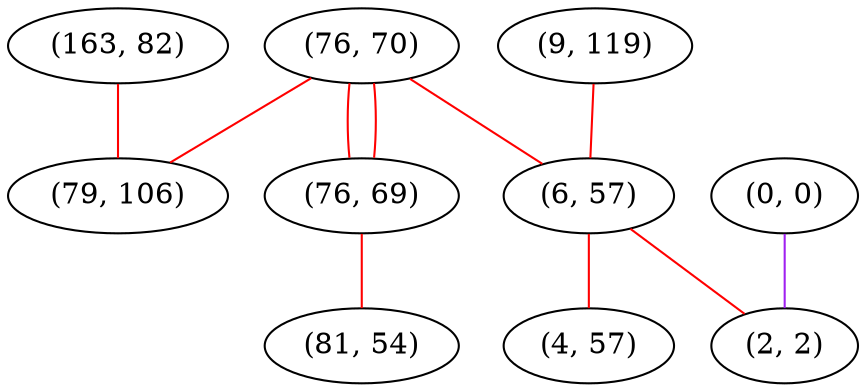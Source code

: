 graph "" {
"(163, 82)";
"(0, 0)";
"(76, 70)";
"(79, 106)";
"(9, 119)";
"(76, 69)";
"(6, 57)";
"(4, 57)";
"(2, 2)";
"(81, 54)";
"(163, 82)" -- "(79, 106)"  [color=red, key=0, weight=1];
"(0, 0)" -- "(2, 2)"  [color=purple, key=0, weight=4];
"(76, 70)" -- "(76, 69)"  [color=red, key=0, weight=1];
"(76, 70)" -- "(76, 69)"  [color=red, key=1, weight=1];
"(76, 70)" -- "(6, 57)"  [color=red, key=0, weight=1];
"(76, 70)" -- "(79, 106)"  [color=red, key=0, weight=1];
"(9, 119)" -- "(6, 57)"  [color=red, key=0, weight=1];
"(76, 69)" -- "(81, 54)"  [color=red, key=0, weight=1];
"(6, 57)" -- "(4, 57)"  [color=red, key=0, weight=1];
"(6, 57)" -- "(2, 2)"  [color=red, key=0, weight=1];
}
